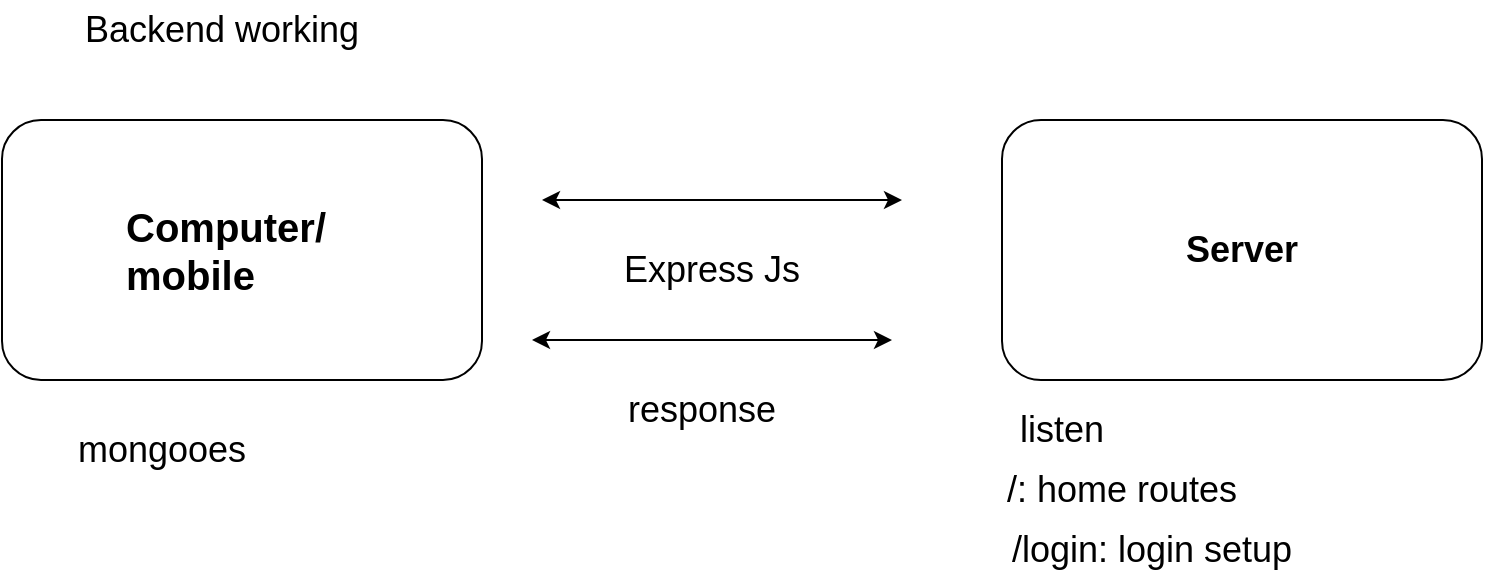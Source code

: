 <mxfile>
    <diagram id="MGd-B_qUcDG7JQXay_Ky" name="Page-1">
        <mxGraphModel dx="955" dy="371" grid="1" gridSize="10" guides="1" tooltips="1" connect="1" arrows="1" fold="1" page="1" pageScale="1" pageWidth="850" pageHeight="1100" math="0" shadow="0">
            <root>
                <mxCell id="0"/>
                <mxCell id="1" parent="0"/>
                <mxCell id="2" value="" style="rounded=1;whiteSpace=wrap;html=1;" vertex="1" parent="1">
                    <mxGeometry x="70" y="140" width="240" height="130" as="geometry"/>
                </mxCell>
                <mxCell id="3" value="&lt;span style=&quot;font-size: 18px;&quot;&gt;&lt;b&gt;Server&lt;/b&gt;&lt;/span&gt;" style="rounded=1;whiteSpace=wrap;html=1;align=center;" vertex="1" parent="1">
                    <mxGeometry x="570" y="140" width="240" height="130" as="geometry"/>
                </mxCell>
                <mxCell id="4" value="" style="endArrow=classic;startArrow=classic;html=1;" edge="1" parent="1">
                    <mxGeometry width="50" height="50" relative="1" as="geometry">
                        <mxPoint x="340" y="180" as="sourcePoint"/>
                        <mxPoint x="520" y="180" as="targetPoint"/>
                        <Array as="points">
                            <mxPoint x="370" y="180"/>
                        </Array>
                    </mxGeometry>
                </mxCell>
                <mxCell id="5" value="" style="endArrow=classic;startArrow=classic;html=1;" edge="1" parent="1">
                    <mxGeometry width="50" height="50" relative="1" as="geometry">
                        <mxPoint x="335" y="250" as="sourcePoint"/>
                        <mxPoint x="515" y="250" as="targetPoint"/>
                        <Array as="points">
                            <mxPoint x="365" y="250"/>
                            <mxPoint x="435" y="250"/>
                        </Array>
                    </mxGeometry>
                </mxCell>
                <mxCell id="6" value="&lt;b&gt;&lt;font style=&quot;font-size: 20px;&quot;&gt;Computer/&amp;nbsp; mobile&lt;/font&gt;&lt;/b&gt;" style="text;strokeColor=none;align=left;fillColor=none;html=1;verticalAlign=middle;whiteSpace=wrap;rounded=0;" vertex="1" parent="1">
                    <mxGeometry x="130" y="190" width="60" height="30" as="geometry"/>
                </mxCell>
                <mxCell id="8" value="Express Js" style="text;strokeColor=none;align=center;fillColor=none;html=1;verticalAlign=middle;whiteSpace=wrap;rounded=0;fontFamily=Helvetica;fontSize=18;fontColor=default;" vertex="1" parent="1">
                    <mxGeometry x="375" y="200" width="100" height="30" as="geometry"/>
                </mxCell>
                <mxCell id="9" value="/: home routes" style="text;strokeColor=none;align=center;fillColor=none;html=1;verticalAlign=middle;whiteSpace=wrap;rounded=0;fontFamily=Helvetica;fontSize=18;fontColor=default;" vertex="1" parent="1">
                    <mxGeometry x="550" y="310" width="160" height="30" as="geometry"/>
                </mxCell>
                <mxCell id="10" value="/login: login setup" style="text;strokeColor=none;align=center;fillColor=none;html=1;verticalAlign=middle;whiteSpace=wrap;rounded=0;fontFamily=Helvetica;fontSize=18;fontColor=default;" vertex="1" parent="1">
                    <mxGeometry x="550" y="340" width="190" height="30" as="geometry"/>
                </mxCell>
                <mxCell id="11" value="Backend working" style="text;strokeColor=none;align=center;fillColor=none;html=1;verticalAlign=middle;whiteSpace=wrap;rounded=0;fontFamily=Helvetica;fontSize=18;fontColor=default;" vertex="1" parent="1">
                    <mxGeometry x="70" y="80" width="220" height="30" as="geometry"/>
                </mxCell>
                <mxCell id="12" value="mongooes" style="text;strokeColor=none;align=center;fillColor=none;html=1;verticalAlign=middle;whiteSpace=wrap;rounded=0;fontFamily=Helvetica;fontSize=18;fontColor=default;" vertex="1" parent="1">
                    <mxGeometry x="110" y="290" width="80" height="30" as="geometry"/>
                </mxCell>
                <mxCell id="13" value="response" style="text;strokeColor=none;align=center;fillColor=none;html=1;verticalAlign=middle;whiteSpace=wrap;rounded=0;fontFamily=Helvetica;fontSize=18;fontColor=default;" vertex="1" parent="1">
                    <mxGeometry x="390" y="270" width="60" height="30" as="geometry"/>
                </mxCell>
                <mxCell id="14" value="listen" style="text;strokeColor=none;align=center;fillColor=none;html=1;verticalAlign=middle;whiteSpace=wrap;rounded=0;fontFamily=Helvetica;fontSize=18;fontColor=default;" vertex="1" parent="1">
                    <mxGeometry x="570" y="280" width="60" height="30" as="geometry"/>
                </mxCell>
            </root>
        </mxGraphModel>
    </diagram>
</mxfile>